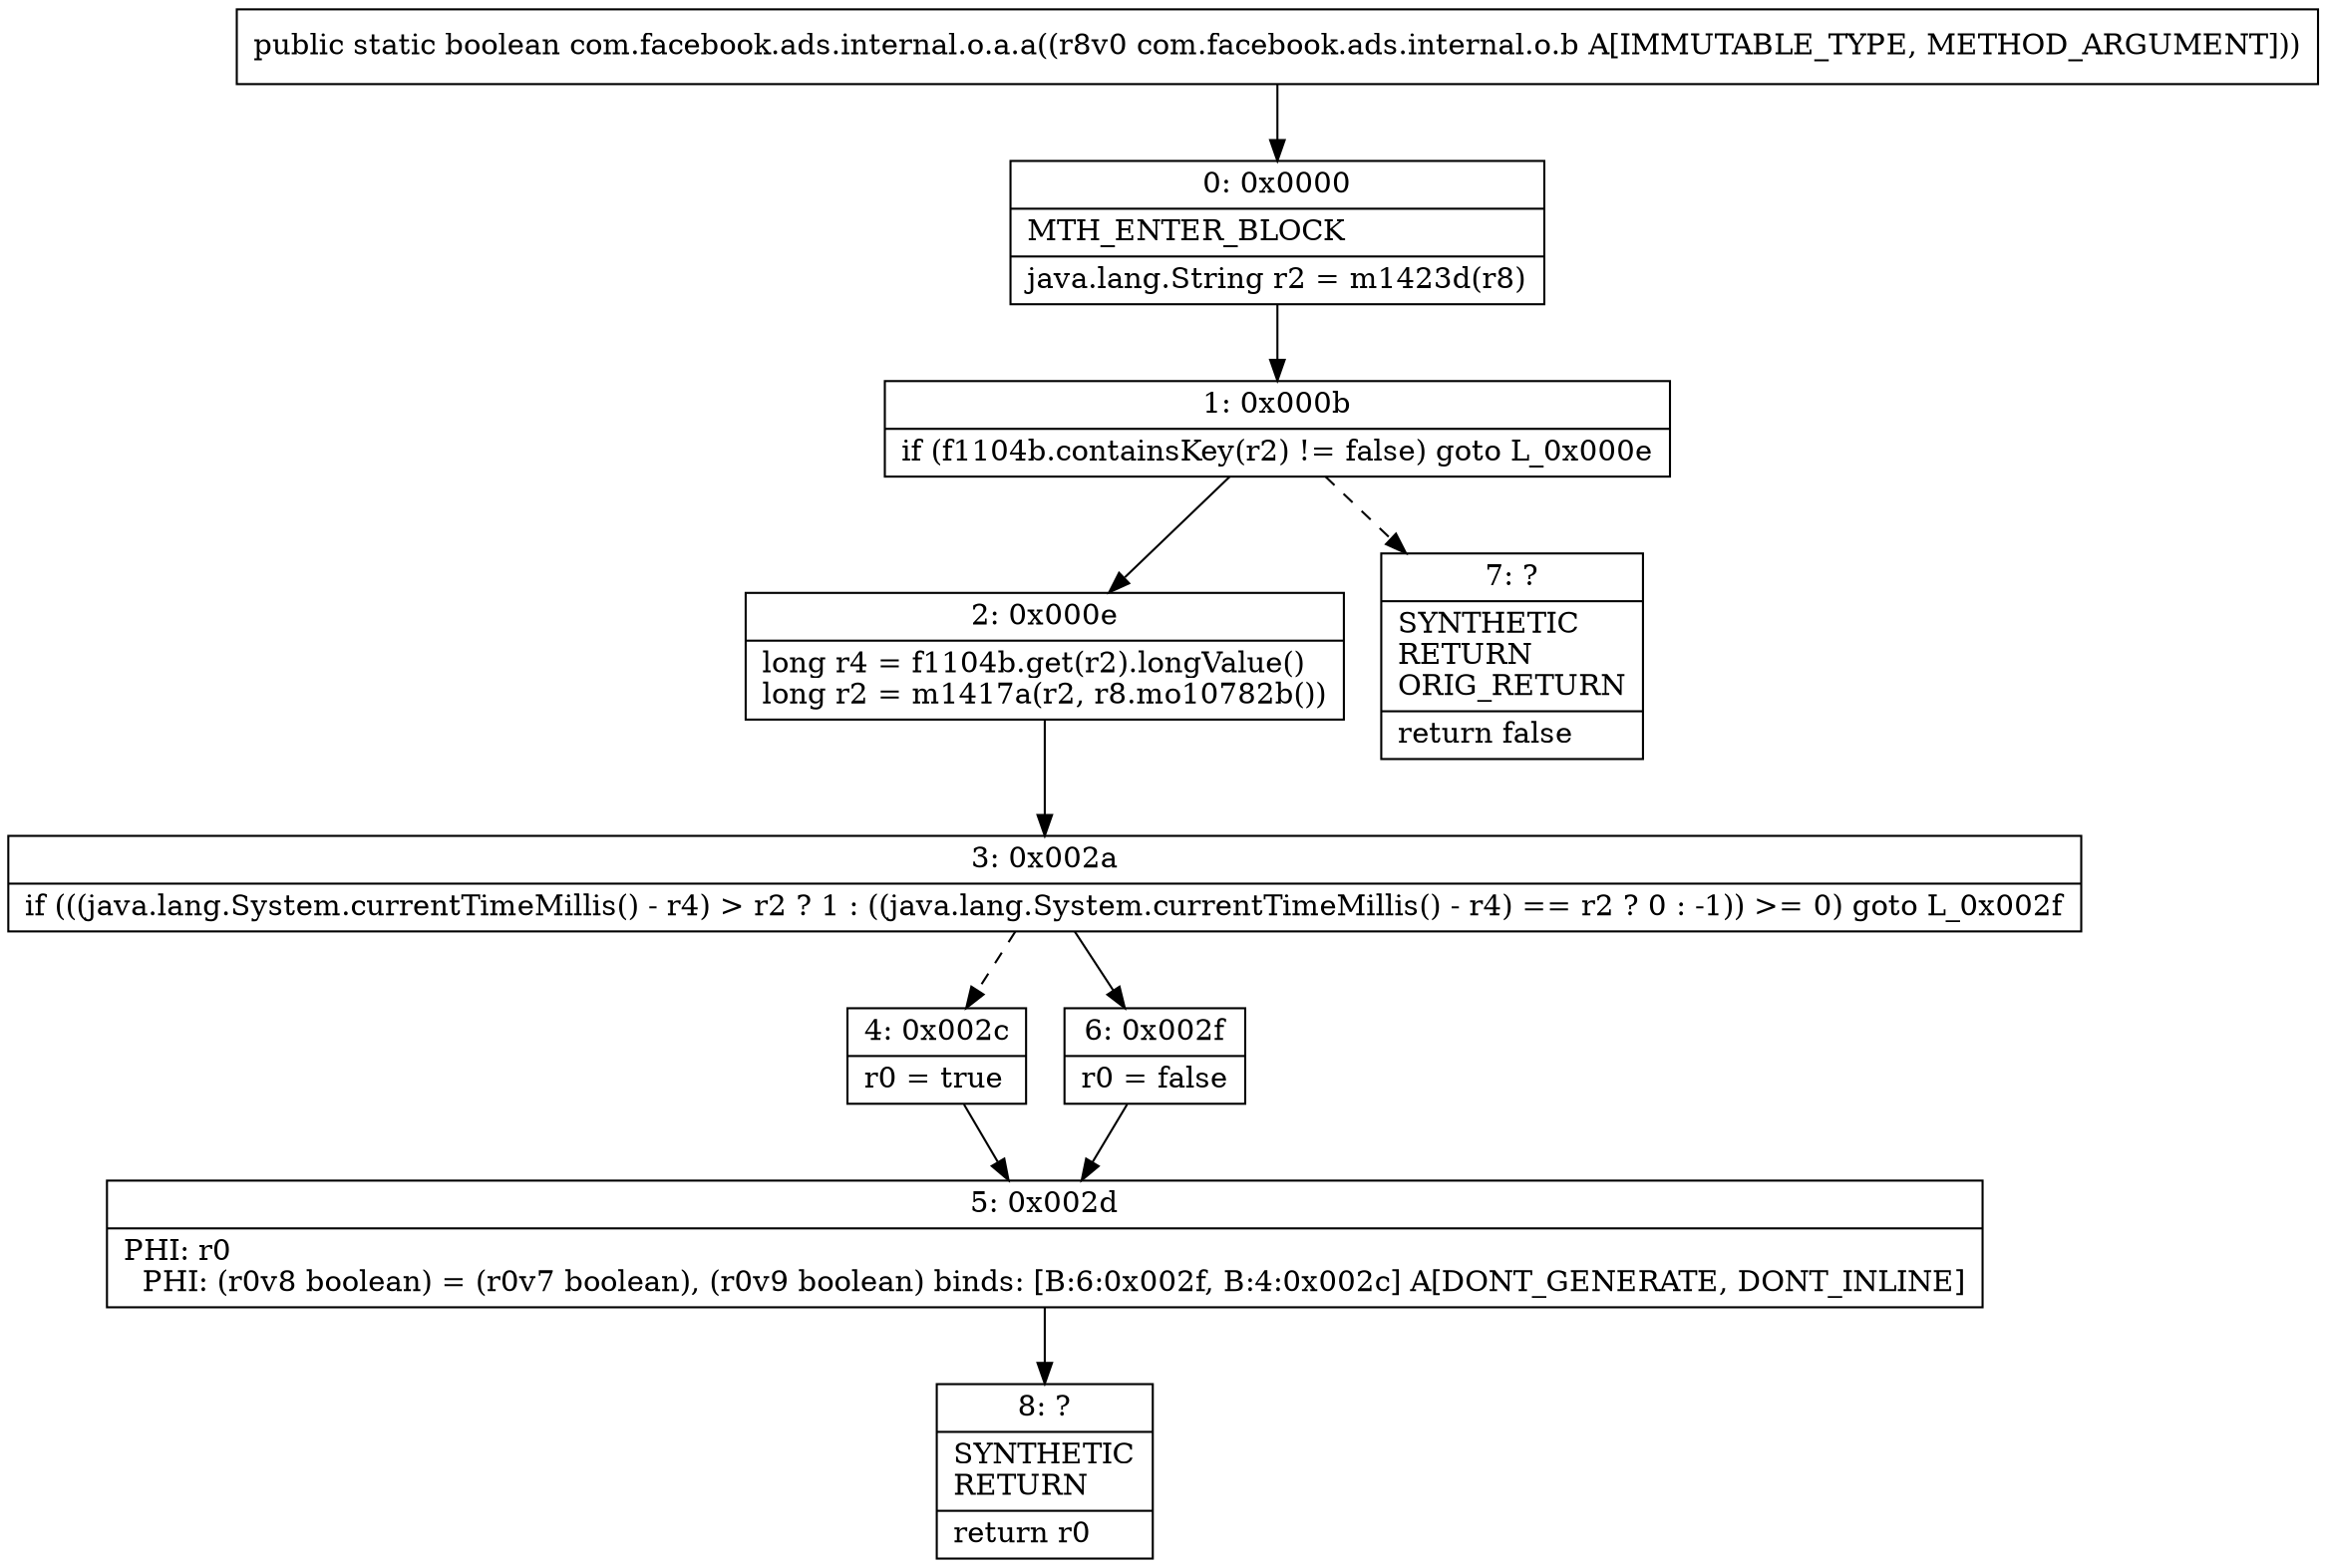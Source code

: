 digraph "CFG forcom.facebook.ads.internal.o.a.a(Lcom\/facebook\/ads\/internal\/o\/b;)Z" {
Node_0 [shape=record,label="{0\:\ 0x0000|MTH_ENTER_BLOCK\l|java.lang.String r2 = m1423d(r8)\l}"];
Node_1 [shape=record,label="{1\:\ 0x000b|if (f1104b.containsKey(r2) != false) goto L_0x000e\l}"];
Node_2 [shape=record,label="{2\:\ 0x000e|long r4 = f1104b.get(r2).longValue()\llong r2 = m1417a(r2, r8.mo10782b())\l}"];
Node_3 [shape=record,label="{3\:\ 0x002a|if (((java.lang.System.currentTimeMillis() \- r4) \> r2 ? 1 : ((java.lang.System.currentTimeMillis() \- r4) == r2 ? 0 : \-1)) \>= 0) goto L_0x002f\l}"];
Node_4 [shape=record,label="{4\:\ 0x002c|r0 = true\l}"];
Node_5 [shape=record,label="{5\:\ 0x002d|PHI: r0 \l  PHI: (r0v8 boolean) = (r0v7 boolean), (r0v9 boolean) binds: [B:6:0x002f, B:4:0x002c] A[DONT_GENERATE, DONT_INLINE]\l}"];
Node_6 [shape=record,label="{6\:\ 0x002f|r0 = false\l}"];
Node_7 [shape=record,label="{7\:\ ?|SYNTHETIC\lRETURN\lORIG_RETURN\l|return false\l}"];
Node_8 [shape=record,label="{8\:\ ?|SYNTHETIC\lRETURN\l|return r0\l}"];
MethodNode[shape=record,label="{public static boolean com.facebook.ads.internal.o.a.a((r8v0 com.facebook.ads.internal.o.b A[IMMUTABLE_TYPE, METHOD_ARGUMENT])) }"];
MethodNode -> Node_0;
Node_0 -> Node_1;
Node_1 -> Node_2;
Node_1 -> Node_7[style=dashed];
Node_2 -> Node_3;
Node_3 -> Node_4[style=dashed];
Node_3 -> Node_6;
Node_4 -> Node_5;
Node_5 -> Node_8;
Node_6 -> Node_5;
}

